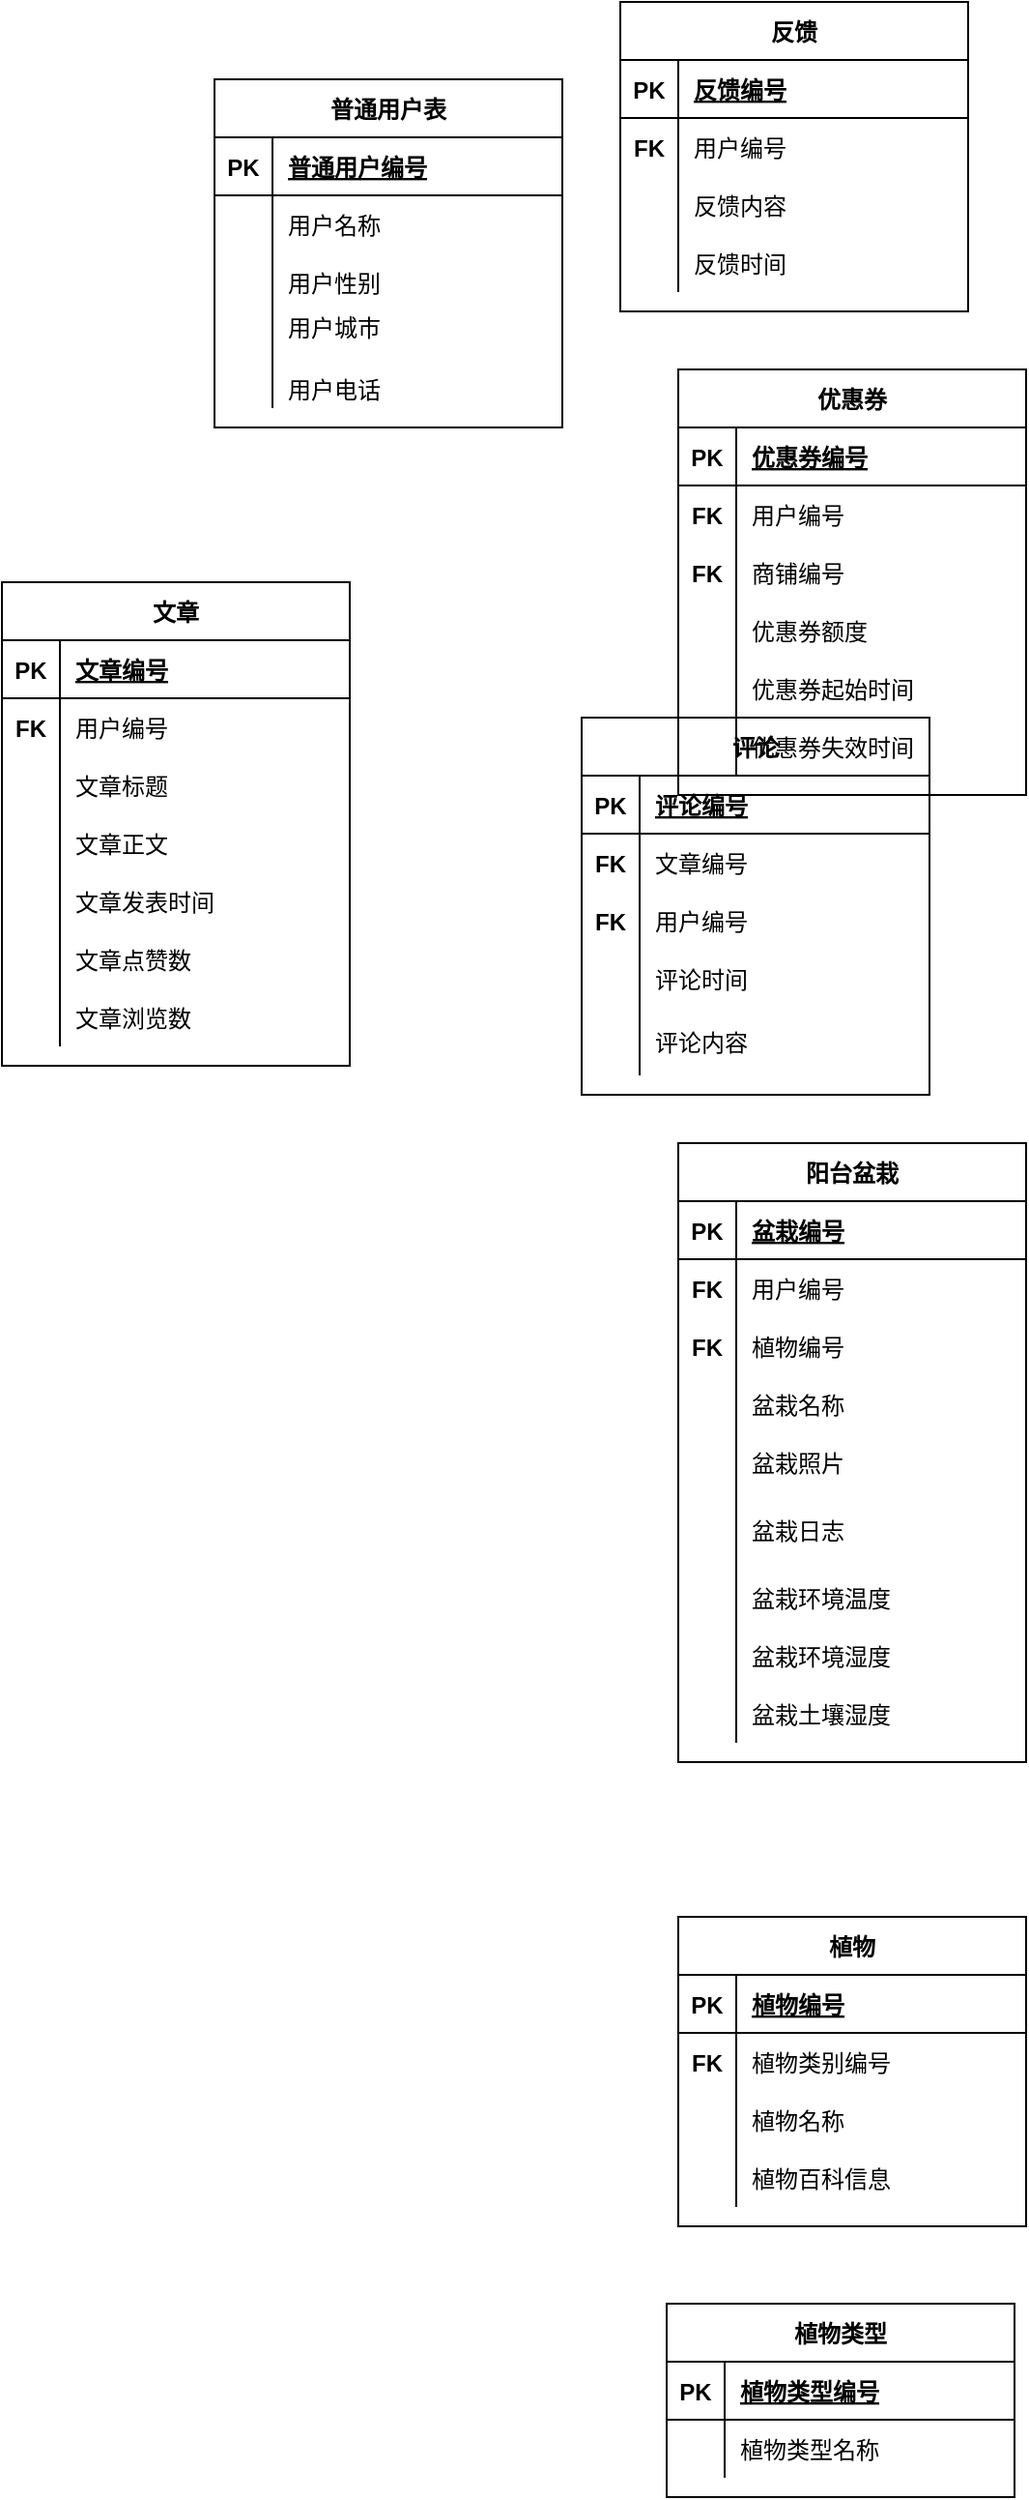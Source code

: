 <mxfile version="14.5.3" type="github">
  <diagram id="j6FW_rWJoH4U_WlSxfSj" name="Page-1">
    <mxGraphModel dx="1002" dy="682" grid="1" gridSize="10" guides="1" tooltips="1" connect="1" arrows="1" fold="1" page="1" pageScale="1" pageWidth="827" pageHeight="1169" math="0" shadow="0">
      <root>
        <mxCell id="0" />
        <mxCell id="1" parent="0" />
        <mxCell id="InZmQHqO-442DChh9m_N-3" value="普通用户表" style="shape=table;startSize=30;container=1;collapsible=1;childLayout=tableLayout;fixedRows=1;rowLines=0;fontStyle=1;align=center;resizeLast=1;" vertex="1" parent="1">
          <mxGeometry x="180" y="50" width="180" height="180" as="geometry" />
        </mxCell>
        <mxCell id="InZmQHqO-442DChh9m_N-4" value="" style="shape=partialRectangle;collapsible=0;dropTarget=0;pointerEvents=0;fillColor=none;top=0;left=0;bottom=1;right=0;points=[[0,0.5],[1,0.5]];portConstraint=eastwest;" vertex="1" parent="InZmQHqO-442DChh9m_N-3">
          <mxGeometry y="30" width="180" height="30" as="geometry" />
        </mxCell>
        <mxCell id="InZmQHqO-442DChh9m_N-5" value="PK" style="shape=partialRectangle;connectable=0;fillColor=none;top=0;left=0;bottom=0;right=0;fontStyle=1;overflow=hidden;" vertex="1" parent="InZmQHqO-442DChh9m_N-4">
          <mxGeometry width="30" height="30" as="geometry" />
        </mxCell>
        <mxCell id="InZmQHqO-442DChh9m_N-6" value="普通用户编号" style="shape=partialRectangle;connectable=0;fillColor=none;top=0;left=0;bottom=0;right=0;align=left;spacingLeft=6;fontStyle=5;overflow=hidden;" vertex="1" parent="InZmQHqO-442DChh9m_N-4">
          <mxGeometry x="30" width="150" height="30" as="geometry" />
        </mxCell>
        <mxCell id="InZmQHqO-442DChh9m_N-7" value="" style="shape=partialRectangle;collapsible=0;dropTarget=0;pointerEvents=0;fillColor=none;top=0;left=0;bottom=0;right=0;points=[[0,0.5],[1,0.5]];portConstraint=eastwest;" vertex="1" parent="InZmQHqO-442DChh9m_N-3">
          <mxGeometry y="60" width="180" height="30" as="geometry" />
        </mxCell>
        <mxCell id="InZmQHqO-442DChh9m_N-8" value="" style="shape=partialRectangle;connectable=0;fillColor=none;top=0;left=0;bottom=0;right=0;editable=1;overflow=hidden;" vertex="1" parent="InZmQHqO-442DChh9m_N-7">
          <mxGeometry width="30" height="30" as="geometry" />
        </mxCell>
        <mxCell id="InZmQHqO-442DChh9m_N-9" value="用户名称" style="shape=partialRectangle;connectable=0;fillColor=none;top=0;left=0;bottom=0;right=0;align=left;spacingLeft=6;overflow=hidden;" vertex="1" parent="InZmQHqO-442DChh9m_N-7">
          <mxGeometry x="30" width="150" height="30" as="geometry" />
        </mxCell>
        <mxCell id="InZmQHqO-442DChh9m_N-10" value="" style="shape=partialRectangle;collapsible=0;dropTarget=0;pointerEvents=0;fillColor=none;top=0;left=0;bottom=0;right=0;points=[[0,0.5],[1,0.5]];portConstraint=eastwest;" vertex="1" parent="InZmQHqO-442DChh9m_N-3">
          <mxGeometry y="90" width="180" height="30" as="geometry" />
        </mxCell>
        <mxCell id="InZmQHqO-442DChh9m_N-11" value="" style="shape=partialRectangle;connectable=0;fillColor=none;top=0;left=0;bottom=0;right=0;editable=1;overflow=hidden;" vertex="1" parent="InZmQHqO-442DChh9m_N-10">
          <mxGeometry width="30" height="30" as="geometry" />
        </mxCell>
        <mxCell id="InZmQHqO-442DChh9m_N-12" value="用户性别" style="shape=partialRectangle;connectable=0;fillColor=none;top=0;left=0;bottom=0;right=0;align=left;spacingLeft=6;overflow=hidden;" vertex="1" parent="InZmQHqO-442DChh9m_N-10">
          <mxGeometry x="30" width="150" height="30" as="geometry" />
        </mxCell>
        <mxCell id="InZmQHqO-442DChh9m_N-13" value="" style="shape=partialRectangle;collapsible=0;dropTarget=0;pointerEvents=0;fillColor=none;top=0;left=0;bottom=0;right=0;points=[[0,0.5],[1,0.5]];portConstraint=eastwest;" vertex="1" parent="InZmQHqO-442DChh9m_N-3">
          <mxGeometry y="120" width="180" height="30" as="geometry" />
        </mxCell>
        <mxCell id="InZmQHqO-442DChh9m_N-14" value="" style="shape=partialRectangle;connectable=0;fillColor=none;top=0;left=0;bottom=0;right=0;editable=1;overflow=hidden;" vertex="1" parent="InZmQHqO-442DChh9m_N-13">
          <mxGeometry width="30" height="30" as="geometry" />
        </mxCell>
        <mxCell id="InZmQHqO-442DChh9m_N-15" value="用户城市&#xa;" style="shape=partialRectangle;connectable=0;fillColor=none;top=0;left=0;bottom=0;right=0;align=left;spacingLeft=6;overflow=hidden;flipH=1;flipV=1;" vertex="1" parent="InZmQHqO-442DChh9m_N-13">
          <mxGeometry x="30" width="150" height="30" as="geometry" />
        </mxCell>
        <mxCell id="InZmQHqO-442DChh9m_N-35" style="shape=partialRectangle;collapsible=0;dropTarget=0;pointerEvents=0;fillColor=none;top=0;left=0;bottom=0;right=0;points=[[0,0.5],[1,0.5]];portConstraint=eastwest;" vertex="1" parent="InZmQHqO-442DChh9m_N-3">
          <mxGeometry y="150" width="180" height="20" as="geometry" />
        </mxCell>
        <mxCell id="InZmQHqO-442DChh9m_N-36" style="shape=partialRectangle;connectable=0;fillColor=none;top=0;left=0;bottom=0;right=0;editable=1;overflow=hidden;" vertex="1" parent="InZmQHqO-442DChh9m_N-35">
          <mxGeometry width="30" height="20" as="geometry" />
        </mxCell>
        <mxCell id="InZmQHqO-442DChh9m_N-37" value="用户电话" style="shape=partialRectangle;connectable=0;fillColor=none;top=0;left=0;bottom=0;right=0;align=left;spacingLeft=6;overflow=hidden;flipH=1;flipV=1;" vertex="1" parent="InZmQHqO-442DChh9m_N-35">
          <mxGeometry x="30" width="150" height="20" as="geometry" />
        </mxCell>
        <mxCell id="InZmQHqO-442DChh9m_N-38" value="文章" style="shape=table;startSize=30;container=1;collapsible=1;childLayout=tableLayout;fixedRows=1;rowLines=0;fontStyle=1;align=center;resizeLast=1;" vertex="1" parent="1">
          <mxGeometry x="70" y="310" width="180" height="250" as="geometry" />
        </mxCell>
        <mxCell id="InZmQHqO-442DChh9m_N-39" value="" style="shape=partialRectangle;collapsible=0;dropTarget=0;pointerEvents=0;fillColor=none;top=0;left=0;bottom=1;right=0;points=[[0,0.5],[1,0.5]];portConstraint=eastwest;" vertex="1" parent="InZmQHqO-442DChh9m_N-38">
          <mxGeometry y="30" width="180" height="30" as="geometry" />
        </mxCell>
        <mxCell id="InZmQHqO-442DChh9m_N-40" value="PK" style="shape=partialRectangle;connectable=0;fillColor=none;top=0;left=0;bottom=0;right=0;fontStyle=1;overflow=hidden;" vertex="1" parent="InZmQHqO-442DChh9m_N-39">
          <mxGeometry width="30" height="30" as="geometry" />
        </mxCell>
        <mxCell id="InZmQHqO-442DChh9m_N-41" value="文章编号" style="shape=partialRectangle;connectable=0;fillColor=none;top=0;left=0;bottom=0;right=0;align=left;spacingLeft=6;fontStyle=5;overflow=hidden;" vertex="1" parent="InZmQHqO-442DChh9m_N-39">
          <mxGeometry x="30" width="150" height="30" as="geometry" />
        </mxCell>
        <mxCell id="InZmQHqO-442DChh9m_N-42" value="" style="shape=partialRectangle;collapsible=0;dropTarget=0;pointerEvents=0;fillColor=none;top=0;left=0;bottom=0;right=0;points=[[0,0.5],[1,0.5]];portConstraint=eastwest;" vertex="1" parent="InZmQHqO-442DChh9m_N-38">
          <mxGeometry y="60" width="180" height="30" as="geometry" />
        </mxCell>
        <mxCell id="InZmQHqO-442DChh9m_N-43" value="FK" style="shape=partialRectangle;connectable=0;fillColor=none;top=0;left=0;bottom=0;right=0;editable=1;overflow=hidden;fontStyle=1" vertex="1" parent="InZmQHqO-442DChh9m_N-42">
          <mxGeometry width="30" height="30" as="geometry" />
        </mxCell>
        <mxCell id="InZmQHqO-442DChh9m_N-44" value="用户编号" style="shape=partialRectangle;connectable=0;fillColor=none;top=0;left=0;bottom=0;right=0;align=left;spacingLeft=6;overflow=hidden;" vertex="1" parent="InZmQHqO-442DChh9m_N-42">
          <mxGeometry x="30" width="150" height="30" as="geometry" />
        </mxCell>
        <mxCell id="InZmQHqO-442DChh9m_N-45" value="" style="shape=partialRectangle;collapsible=0;dropTarget=0;pointerEvents=0;fillColor=none;top=0;left=0;bottom=0;right=0;points=[[0,0.5],[1,0.5]];portConstraint=eastwest;" vertex="1" parent="InZmQHqO-442DChh9m_N-38">
          <mxGeometry y="90" width="180" height="30" as="geometry" />
        </mxCell>
        <mxCell id="InZmQHqO-442DChh9m_N-46" value="" style="shape=partialRectangle;connectable=0;fillColor=none;top=0;left=0;bottom=0;right=0;editable=1;overflow=hidden;" vertex="1" parent="InZmQHqO-442DChh9m_N-45">
          <mxGeometry width="30" height="30" as="geometry" />
        </mxCell>
        <mxCell id="InZmQHqO-442DChh9m_N-47" value="文章标题" style="shape=partialRectangle;connectable=0;fillColor=none;top=0;left=0;bottom=0;right=0;align=left;spacingLeft=6;overflow=hidden;" vertex="1" parent="InZmQHqO-442DChh9m_N-45">
          <mxGeometry x="30" width="150" height="30" as="geometry" />
        </mxCell>
        <mxCell id="InZmQHqO-442DChh9m_N-48" value="" style="shape=partialRectangle;collapsible=0;dropTarget=0;pointerEvents=0;fillColor=none;top=0;left=0;bottom=0;right=0;points=[[0,0.5],[1,0.5]];portConstraint=eastwest;" vertex="1" parent="InZmQHqO-442DChh9m_N-38">
          <mxGeometry y="120" width="180" height="30" as="geometry" />
        </mxCell>
        <mxCell id="InZmQHqO-442DChh9m_N-49" value="" style="shape=partialRectangle;connectable=0;fillColor=none;top=0;left=0;bottom=0;right=0;editable=1;overflow=hidden;" vertex="1" parent="InZmQHqO-442DChh9m_N-48">
          <mxGeometry width="30" height="30" as="geometry" />
        </mxCell>
        <mxCell id="InZmQHqO-442DChh9m_N-50" value="文章正文" style="shape=partialRectangle;connectable=0;fillColor=none;top=0;left=0;bottom=0;right=0;align=left;spacingLeft=6;overflow=hidden;" vertex="1" parent="InZmQHqO-442DChh9m_N-48">
          <mxGeometry x="30" width="150" height="30" as="geometry" />
        </mxCell>
        <mxCell id="InZmQHqO-442DChh9m_N-70" style="shape=partialRectangle;collapsible=0;dropTarget=0;pointerEvents=0;fillColor=none;top=0;left=0;bottom=0;right=0;points=[[0,0.5],[1,0.5]];portConstraint=eastwest;" vertex="1" parent="InZmQHqO-442DChh9m_N-38">
          <mxGeometry y="150" width="180" height="30" as="geometry" />
        </mxCell>
        <mxCell id="InZmQHqO-442DChh9m_N-71" style="shape=partialRectangle;connectable=0;fillColor=none;top=0;left=0;bottom=0;right=0;editable=1;overflow=hidden;" vertex="1" parent="InZmQHqO-442DChh9m_N-70">
          <mxGeometry width="30" height="30" as="geometry" />
        </mxCell>
        <mxCell id="InZmQHqO-442DChh9m_N-72" value="文章发表时间" style="shape=partialRectangle;connectable=0;fillColor=none;top=0;left=0;bottom=0;right=0;align=left;spacingLeft=6;overflow=hidden;" vertex="1" parent="InZmQHqO-442DChh9m_N-70">
          <mxGeometry x="30" width="150" height="30" as="geometry" />
        </mxCell>
        <mxCell id="InZmQHqO-442DChh9m_N-67" style="shape=partialRectangle;collapsible=0;dropTarget=0;pointerEvents=0;fillColor=none;top=0;left=0;bottom=0;right=0;points=[[0,0.5],[1,0.5]];portConstraint=eastwest;" vertex="1" parent="InZmQHqO-442DChh9m_N-38">
          <mxGeometry y="180" width="180" height="30" as="geometry" />
        </mxCell>
        <mxCell id="InZmQHqO-442DChh9m_N-68" style="shape=partialRectangle;connectable=0;fillColor=none;top=0;left=0;bottom=0;right=0;editable=1;overflow=hidden;" vertex="1" parent="InZmQHqO-442DChh9m_N-67">
          <mxGeometry width="30" height="30" as="geometry" />
        </mxCell>
        <mxCell id="InZmQHqO-442DChh9m_N-69" value="文章点赞数" style="shape=partialRectangle;connectable=0;fillColor=none;top=0;left=0;bottom=0;right=0;align=left;spacingLeft=6;overflow=hidden;" vertex="1" parent="InZmQHqO-442DChh9m_N-67">
          <mxGeometry x="30" width="150" height="30" as="geometry" />
        </mxCell>
        <mxCell id="InZmQHqO-442DChh9m_N-64" style="shape=partialRectangle;collapsible=0;dropTarget=0;pointerEvents=0;fillColor=none;top=0;left=0;bottom=0;right=0;points=[[0,0.5],[1,0.5]];portConstraint=eastwest;" vertex="1" parent="InZmQHqO-442DChh9m_N-38">
          <mxGeometry y="210" width="180" height="30" as="geometry" />
        </mxCell>
        <mxCell id="InZmQHqO-442DChh9m_N-65" style="shape=partialRectangle;connectable=0;fillColor=none;top=0;left=0;bottom=0;right=0;editable=1;overflow=hidden;" vertex="1" parent="InZmQHqO-442DChh9m_N-64">
          <mxGeometry width="30" height="30" as="geometry" />
        </mxCell>
        <mxCell id="InZmQHqO-442DChh9m_N-66" value="文章浏览数" style="shape=partialRectangle;connectable=0;fillColor=none;top=0;left=0;bottom=0;right=0;align=left;spacingLeft=6;overflow=hidden;" vertex="1" parent="InZmQHqO-442DChh9m_N-64">
          <mxGeometry x="30" width="150" height="30" as="geometry" />
        </mxCell>
        <mxCell id="InZmQHqO-442DChh9m_N-73" value="评论" style="shape=table;startSize=30;container=1;collapsible=1;childLayout=tableLayout;fixedRows=1;rowLines=0;fontStyle=1;align=center;resizeLast=1;" vertex="1" parent="1">
          <mxGeometry x="370" y="380" width="180" height="195" as="geometry" />
        </mxCell>
        <mxCell id="InZmQHqO-442DChh9m_N-74" value="" style="shape=partialRectangle;collapsible=0;dropTarget=0;pointerEvents=0;fillColor=none;top=0;left=0;bottom=1;right=0;points=[[0,0.5],[1,0.5]];portConstraint=eastwest;" vertex="1" parent="InZmQHqO-442DChh9m_N-73">
          <mxGeometry y="30" width="180" height="30" as="geometry" />
        </mxCell>
        <mxCell id="InZmQHqO-442DChh9m_N-75" value="PK" style="shape=partialRectangle;connectable=0;fillColor=none;top=0;left=0;bottom=0;right=0;fontStyle=1;overflow=hidden;" vertex="1" parent="InZmQHqO-442DChh9m_N-74">
          <mxGeometry width="30" height="30" as="geometry" />
        </mxCell>
        <mxCell id="InZmQHqO-442DChh9m_N-76" value="评论编号" style="shape=partialRectangle;connectable=0;fillColor=none;top=0;left=0;bottom=0;right=0;align=left;spacingLeft=6;fontStyle=5;overflow=hidden;" vertex="1" parent="InZmQHqO-442DChh9m_N-74">
          <mxGeometry x="30" width="150" height="30" as="geometry" />
        </mxCell>
        <mxCell id="InZmQHqO-442DChh9m_N-77" value="" style="shape=partialRectangle;collapsible=0;dropTarget=0;pointerEvents=0;fillColor=none;top=0;left=0;bottom=0;right=0;points=[[0,0.5],[1,0.5]];portConstraint=eastwest;" vertex="1" parent="InZmQHqO-442DChh9m_N-73">
          <mxGeometry y="60" width="180" height="30" as="geometry" />
        </mxCell>
        <mxCell id="InZmQHqO-442DChh9m_N-78" value="FK" style="shape=partialRectangle;connectable=0;fillColor=none;top=0;left=0;bottom=0;right=0;editable=1;overflow=hidden;fontStyle=1" vertex="1" parent="InZmQHqO-442DChh9m_N-77">
          <mxGeometry width="30" height="30" as="geometry" />
        </mxCell>
        <mxCell id="InZmQHqO-442DChh9m_N-79" value="文章编号" style="shape=partialRectangle;connectable=0;fillColor=none;top=0;left=0;bottom=0;right=0;align=left;spacingLeft=6;overflow=hidden;" vertex="1" parent="InZmQHqO-442DChh9m_N-77">
          <mxGeometry x="30" width="150" height="30" as="geometry" />
        </mxCell>
        <mxCell id="InZmQHqO-442DChh9m_N-80" value="" style="shape=partialRectangle;collapsible=0;dropTarget=0;pointerEvents=0;fillColor=none;top=0;left=0;bottom=0;right=0;points=[[0,0.5],[1,0.5]];portConstraint=eastwest;" vertex="1" parent="InZmQHqO-442DChh9m_N-73">
          <mxGeometry y="90" width="180" height="30" as="geometry" />
        </mxCell>
        <mxCell id="InZmQHqO-442DChh9m_N-81" value="FK" style="shape=partialRectangle;connectable=0;fillColor=none;top=0;left=0;bottom=0;right=0;editable=1;overflow=hidden;fontStyle=1" vertex="1" parent="InZmQHqO-442DChh9m_N-80">
          <mxGeometry width="30" height="30" as="geometry" />
        </mxCell>
        <mxCell id="InZmQHqO-442DChh9m_N-82" value="用户编号" style="shape=partialRectangle;connectable=0;fillColor=none;top=0;left=0;bottom=0;right=0;align=left;spacingLeft=6;overflow=hidden;" vertex="1" parent="InZmQHqO-442DChh9m_N-80">
          <mxGeometry x="30" width="150" height="30" as="geometry" />
        </mxCell>
        <mxCell id="InZmQHqO-442DChh9m_N-83" value="" style="shape=partialRectangle;collapsible=0;dropTarget=0;pointerEvents=0;fillColor=none;top=0;left=0;bottom=0;right=0;points=[[0,0.5],[1,0.5]];portConstraint=eastwest;" vertex="1" parent="InZmQHqO-442DChh9m_N-73">
          <mxGeometry y="120" width="180" height="30" as="geometry" />
        </mxCell>
        <mxCell id="InZmQHqO-442DChh9m_N-84" value="" style="shape=partialRectangle;connectable=0;fillColor=none;top=0;left=0;bottom=0;right=0;editable=1;overflow=hidden;" vertex="1" parent="InZmQHqO-442DChh9m_N-83">
          <mxGeometry width="30" height="30" as="geometry" />
        </mxCell>
        <mxCell id="InZmQHqO-442DChh9m_N-85" value="评论时间" style="shape=partialRectangle;connectable=0;fillColor=none;top=0;left=0;bottom=0;right=0;align=left;spacingLeft=6;overflow=hidden;" vertex="1" parent="InZmQHqO-442DChh9m_N-83">
          <mxGeometry x="30" width="150" height="30" as="geometry" />
        </mxCell>
        <mxCell id="InZmQHqO-442DChh9m_N-86" style="shape=partialRectangle;collapsible=0;dropTarget=0;pointerEvents=0;fillColor=none;top=0;left=0;bottom=0;right=0;points=[[0,0.5],[1,0.5]];portConstraint=eastwest;" vertex="1" parent="InZmQHqO-442DChh9m_N-73">
          <mxGeometry y="150" width="180" height="35" as="geometry" />
        </mxCell>
        <mxCell id="InZmQHqO-442DChh9m_N-87" style="shape=partialRectangle;connectable=0;fillColor=none;top=0;left=0;bottom=0;right=0;editable=1;overflow=hidden;" vertex="1" parent="InZmQHqO-442DChh9m_N-86">
          <mxGeometry width="30" height="35" as="geometry" />
        </mxCell>
        <mxCell id="InZmQHqO-442DChh9m_N-88" value="评论内容" style="shape=partialRectangle;connectable=0;fillColor=none;top=0;left=0;bottom=0;right=0;align=left;spacingLeft=6;overflow=hidden;" vertex="1" parent="InZmQHqO-442DChh9m_N-86">
          <mxGeometry x="30" width="150" height="35" as="geometry" />
        </mxCell>
        <mxCell id="InZmQHqO-442DChh9m_N-92" value="反馈" style="shape=table;startSize=30;container=1;collapsible=1;childLayout=tableLayout;fixedRows=1;rowLines=0;fontStyle=1;align=center;resizeLast=1;" vertex="1" parent="1">
          <mxGeometry x="390" y="10" width="180" height="160" as="geometry" />
        </mxCell>
        <mxCell id="InZmQHqO-442DChh9m_N-93" value="" style="shape=partialRectangle;collapsible=0;dropTarget=0;pointerEvents=0;fillColor=none;top=0;left=0;bottom=1;right=0;points=[[0,0.5],[1,0.5]];portConstraint=eastwest;" vertex="1" parent="InZmQHqO-442DChh9m_N-92">
          <mxGeometry y="30" width="180" height="30" as="geometry" />
        </mxCell>
        <mxCell id="InZmQHqO-442DChh9m_N-94" value="PK" style="shape=partialRectangle;connectable=0;fillColor=none;top=0;left=0;bottom=0;right=0;fontStyle=1;overflow=hidden;" vertex="1" parent="InZmQHqO-442DChh9m_N-93">
          <mxGeometry width="30" height="30" as="geometry" />
        </mxCell>
        <mxCell id="InZmQHqO-442DChh9m_N-95" value="反馈编号" style="shape=partialRectangle;connectable=0;fillColor=none;top=0;left=0;bottom=0;right=0;align=left;spacingLeft=6;fontStyle=5;overflow=hidden;" vertex="1" parent="InZmQHqO-442DChh9m_N-93">
          <mxGeometry x="30" width="150" height="30" as="geometry" />
        </mxCell>
        <mxCell id="InZmQHqO-442DChh9m_N-96" value="" style="shape=partialRectangle;collapsible=0;dropTarget=0;pointerEvents=0;fillColor=none;top=0;left=0;bottom=0;right=0;points=[[0,0.5],[1,0.5]];portConstraint=eastwest;" vertex="1" parent="InZmQHqO-442DChh9m_N-92">
          <mxGeometry y="60" width="180" height="30" as="geometry" />
        </mxCell>
        <mxCell id="InZmQHqO-442DChh9m_N-97" value="FK" style="shape=partialRectangle;connectable=0;fillColor=none;top=0;left=0;bottom=0;right=0;editable=1;overflow=hidden;fontStyle=1" vertex="1" parent="InZmQHqO-442DChh9m_N-96">
          <mxGeometry width="30" height="30" as="geometry" />
        </mxCell>
        <mxCell id="InZmQHqO-442DChh9m_N-98" value="用户编号" style="shape=partialRectangle;connectable=0;fillColor=none;top=0;left=0;bottom=0;right=0;align=left;spacingLeft=6;overflow=hidden;" vertex="1" parent="InZmQHqO-442DChh9m_N-96">
          <mxGeometry x="30" width="150" height="30" as="geometry" />
        </mxCell>
        <mxCell id="InZmQHqO-442DChh9m_N-99" value="" style="shape=partialRectangle;collapsible=0;dropTarget=0;pointerEvents=0;fillColor=none;top=0;left=0;bottom=0;right=0;points=[[0,0.5],[1,0.5]];portConstraint=eastwest;" vertex="1" parent="InZmQHqO-442DChh9m_N-92">
          <mxGeometry y="90" width="180" height="30" as="geometry" />
        </mxCell>
        <mxCell id="InZmQHqO-442DChh9m_N-100" value="" style="shape=partialRectangle;connectable=0;fillColor=none;top=0;left=0;bottom=0;right=0;editable=1;overflow=hidden;" vertex="1" parent="InZmQHqO-442DChh9m_N-99">
          <mxGeometry width="30" height="30" as="geometry" />
        </mxCell>
        <mxCell id="InZmQHqO-442DChh9m_N-101" value="反馈内容" style="shape=partialRectangle;connectable=0;fillColor=none;top=0;left=0;bottom=0;right=0;align=left;spacingLeft=6;overflow=hidden;" vertex="1" parent="InZmQHqO-442DChh9m_N-99">
          <mxGeometry x="30" width="150" height="30" as="geometry" />
        </mxCell>
        <mxCell id="InZmQHqO-442DChh9m_N-102" value="" style="shape=partialRectangle;collapsible=0;dropTarget=0;pointerEvents=0;fillColor=none;top=0;left=0;bottom=0;right=0;points=[[0,0.5],[1,0.5]];portConstraint=eastwest;" vertex="1" parent="InZmQHqO-442DChh9m_N-92">
          <mxGeometry y="120" width="180" height="30" as="geometry" />
        </mxCell>
        <mxCell id="InZmQHqO-442DChh9m_N-103" value="" style="shape=partialRectangle;connectable=0;fillColor=none;top=0;left=0;bottom=0;right=0;editable=1;overflow=hidden;" vertex="1" parent="InZmQHqO-442DChh9m_N-102">
          <mxGeometry width="30" height="30" as="geometry" />
        </mxCell>
        <mxCell id="InZmQHqO-442DChh9m_N-104" value="反馈时间" style="shape=partialRectangle;connectable=0;fillColor=none;top=0;left=0;bottom=0;right=0;align=left;spacingLeft=6;overflow=hidden;" vertex="1" parent="InZmQHqO-442DChh9m_N-102">
          <mxGeometry x="30" width="150" height="30" as="geometry" />
        </mxCell>
        <mxCell id="InZmQHqO-442DChh9m_N-105" value="优惠券" style="shape=table;startSize=30;container=1;collapsible=1;childLayout=tableLayout;fixedRows=1;rowLines=0;fontStyle=1;align=center;resizeLast=1;" vertex="1" parent="1">
          <mxGeometry x="420" y="200" width="180" height="220" as="geometry" />
        </mxCell>
        <mxCell id="InZmQHqO-442DChh9m_N-106" value="" style="shape=partialRectangle;collapsible=0;dropTarget=0;pointerEvents=0;fillColor=none;top=0;left=0;bottom=1;right=0;points=[[0,0.5],[1,0.5]];portConstraint=eastwest;" vertex="1" parent="InZmQHqO-442DChh9m_N-105">
          <mxGeometry y="30" width="180" height="30" as="geometry" />
        </mxCell>
        <mxCell id="InZmQHqO-442DChh9m_N-107" value="PK" style="shape=partialRectangle;connectable=0;fillColor=none;top=0;left=0;bottom=0;right=0;fontStyle=1;overflow=hidden;" vertex="1" parent="InZmQHqO-442DChh9m_N-106">
          <mxGeometry width="30" height="30" as="geometry" />
        </mxCell>
        <mxCell id="InZmQHqO-442DChh9m_N-108" value="优惠券编号" style="shape=partialRectangle;connectable=0;fillColor=none;top=0;left=0;bottom=0;right=0;align=left;spacingLeft=6;fontStyle=5;overflow=hidden;" vertex="1" parent="InZmQHqO-442DChh9m_N-106">
          <mxGeometry x="30" width="150" height="30" as="geometry" />
        </mxCell>
        <mxCell id="InZmQHqO-442DChh9m_N-109" value="" style="shape=partialRectangle;collapsible=0;dropTarget=0;pointerEvents=0;fillColor=none;top=0;left=0;bottom=0;right=0;points=[[0,0.5],[1,0.5]];portConstraint=eastwest;" vertex="1" parent="InZmQHqO-442DChh9m_N-105">
          <mxGeometry y="60" width="180" height="30" as="geometry" />
        </mxCell>
        <mxCell id="InZmQHqO-442DChh9m_N-110" value="FK" style="shape=partialRectangle;connectable=0;fillColor=none;top=0;left=0;bottom=0;right=0;editable=1;overflow=hidden;fontStyle=1" vertex="1" parent="InZmQHqO-442DChh9m_N-109">
          <mxGeometry width="30" height="30" as="geometry" />
        </mxCell>
        <mxCell id="InZmQHqO-442DChh9m_N-111" value="用户编号" style="shape=partialRectangle;connectable=0;fillColor=none;top=0;left=0;bottom=0;right=0;align=left;spacingLeft=6;overflow=hidden;" vertex="1" parent="InZmQHqO-442DChh9m_N-109">
          <mxGeometry x="30" width="150" height="30" as="geometry" />
        </mxCell>
        <mxCell id="InZmQHqO-442DChh9m_N-112" value="" style="shape=partialRectangle;collapsible=0;dropTarget=0;pointerEvents=0;fillColor=none;top=0;left=0;bottom=0;right=0;points=[[0,0.5],[1,0.5]];portConstraint=eastwest;" vertex="1" parent="InZmQHqO-442DChh9m_N-105">
          <mxGeometry y="90" width="180" height="30" as="geometry" />
        </mxCell>
        <mxCell id="InZmQHqO-442DChh9m_N-113" value="FK" style="shape=partialRectangle;connectable=0;fillColor=none;top=0;left=0;bottom=0;right=0;editable=1;overflow=hidden;fontStyle=1" vertex="1" parent="InZmQHqO-442DChh9m_N-112">
          <mxGeometry width="30" height="30" as="geometry" />
        </mxCell>
        <mxCell id="InZmQHqO-442DChh9m_N-114" value="商铺编号" style="shape=partialRectangle;connectable=0;fillColor=none;top=0;left=0;bottom=0;right=0;align=left;spacingLeft=6;overflow=hidden;" vertex="1" parent="InZmQHqO-442DChh9m_N-112">
          <mxGeometry x="30" width="150" height="30" as="geometry" />
        </mxCell>
        <mxCell id="InZmQHqO-442DChh9m_N-115" value="" style="shape=partialRectangle;collapsible=0;dropTarget=0;pointerEvents=0;fillColor=none;top=0;left=0;bottom=0;right=0;points=[[0,0.5],[1,0.5]];portConstraint=eastwest;" vertex="1" parent="InZmQHqO-442DChh9m_N-105">
          <mxGeometry y="120" width="180" height="30" as="geometry" />
        </mxCell>
        <mxCell id="InZmQHqO-442DChh9m_N-116" value="" style="shape=partialRectangle;connectable=0;fillColor=none;top=0;left=0;bottom=0;right=0;editable=1;overflow=hidden;" vertex="1" parent="InZmQHqO-442DChh9m_N-115">
          <mxGeometry width="30" height="30" as="geometry" />
        </mxCell>
        <mxCell id="InZmQHqO-442DChh9m_N-117" value="优惠券额度" style="shape=partialRectangle;connectable=0;fillColor=none;top=0;left=0;bottom=0;right=0;align=left;spacingLeft=6;overflow=hidden;" vertex="1" parent="InZmQHqO-442DChh9m_N-115">
          <mxGeometry x="30" width="150" height="30" as="geometry" />
        </mxCell>
        <mxCell id="InZmQHqO-442DChh9m_N-121" style="shape=partialRectangle;collapsible=0;dropTarget=0;pointerEvents=0;fillColor=none;top=0;left=0;bottom=0;right=0;points=[[0,0.5],[1,0.5]];portConstraint=eastwest;" vertex="1" parent="InZmQHqO-442DChh9m_N-105">
          <mxGeometry y="150" width="180" height="30" as="geometry" />
        </mxCell>
        <mxCell id="InZmQHqO-442DChh9m_N-122" style="shape=partialRectangle;connectable=0;fillColor=none;top=0;left=0;bottom=0;right=0;editable=1;overflow=hidden;" vertex="1" parent="InZmQHqO-442DChh9m_N-121">
          <mxGeometry width="30" height="30" as="geometry" />
        </mxCell>
        <mxCell id="InZmQHqO-442DChh9m_N-123" value="优惠券起始时间" style="shape=partialRectangle;connectable=0;fillColor=none;top=0;left=0;bottom=0;right=0;align=left;spacingLeft=6;overflow=hidden;" vertex="1" parent="InZmQHqO-442DChh9m_N-121">
          <mxGeometry x="30" width="150" height="30" as="geometry" />
        </mxCell>
        <mxCell id="InZmQHqO-442DChh9m_N-118" style="shape=partialRectangle;collapsible=0;dropTarget=0;pointerEvents=0;fillColor=none;top=0;left=0;bottom=0;right=0;points=[[0,0.5],[1,0.5]];portConstraint=eastwest;" vertex="1" parent="InZmQHqO-442DChh9m_N-105">
          <mxGeometry y="180" width="180" height="30" as="geometry" />
        </mxCell>
        <mxCell id="InZmQHqO-442DChh9m_N-119" style="shape=partialRectangle;connectable=0;fillColor=none;top=0;left=0;bottom=0;right=0;editable=1;overflow=hidden;" vertex="1" parent="InZmQHqO-442DChh9m_N-118">
          <mxGeometry width="30" height="30" as="geometry" />
        </mxCell>
        <mxCell id="InZmQHqO-442DChh9m_N-120" value="优惠券失效时间" style="shape=partialRectangle;connectable=0;fillColor=none;top=0;left=0;bottom=0;right=0;align=left;spacingLeft=6;overflow=hidden;" vertex="1" parent="InZmQHqO-442DChh9m_N-118">
          <mxGeometry x="30" width="150" height="30" as="geometry" />
        </mxCell>
        <mxCell id="InZmQHqO-442DChh9m_N-124" value="阳台盆栽" style="shape=table;startSize=30;container=1;collapsible=1;childLayout=tableLayout;fixedRows=1;rowLines=0;fontStyle=1;align=center;resizeLast=1;" vertex="1" parent="1">
          <mxGeometry x="420" y="600" width="180" height="320" as="geometry" />
        </mxCell>
        <mxCell id="InZmQHqO-442DChh9m_N-125" value="" style="shape=partialRectangle;collapsible=0;dropTarget=0;pointerEvents=0;fillColor=none;top=0;left=0;bottom=1;right=0;points=[[0,0.5],[1,0.5]];portConstraint=eastwest;" vertex="1" parent="InZmQHqO-442DChh9m_N-124">
          <mxGeometry y="30" width="180" height="30" as="geometry" />
        </mxCell>
        <mxCell id="InZmQHqO-442DChh9m_N-126" value="PK" style="shape=partialRectangle;connectable=0;fillColor=none;top=0;left=0;bottom=0;right=0;fontStyle=1;overflow=hidden;" vertex="1" parent="InZmQHqO-442DChh9m_N-125">
          <mxGeometry width="30" height="30" as="geometry" />
        </mxCell>
        <mxCell id="InZmQHqO-442DChh9m_N-127" value="盆栽编号" style="shape=partialRectangle;connectable=0;fillColor=none;top=0;left=0;bottom=0;right=0;align=left;spacingLeft=6;fontStyle=5;overflow=hidden;" vertex="1" parent="InZmQHqO-442DChh9m_N-125">
          <mxGeometry x="30" width="150" height="30" as="geometry" />
        </mxCell>
        <mxCell id="InZmQHqO-442DChh9m_N-128" value="" style="shape=partialRectangle;collapsible=0;dropTarget=0;pointerEvents=0;fillColor=none;top=0;left=0;bottom=0;right=0;points=[[0,0.5],[1,0.5]];portConstraint=eastwest;" vertex="1" parent="InZmQHqO-442DChh9m_N-124">
          <mxGeometry y="60" width="180" height="30" as="geometry" />
        </mxCell>
        <mxCell id="InZmQHqO-442DChh9m_N-129" value="FK" style="shape=partialRectangle;connectable=0;fillColor=none;top=0;left=0;bottom=0;right=0;editable=1;overflow=hidden;fontStyle=1" vertex="1" parent="InZmQHqO-442DChh9m_N-128">
          <mxGeometry width="30" height="30" as="geometry" />
        </mxCell>
        <mxCell id="InZmQHqO-442DChh9m_N-130" value="用户编号" style="shape=partialRectangle;connectable=0;fillColor=none;top=0;left=0;bottom=0;right=0;align=left;spacingLeft=6;overflow=hidden;" vertex="1" parent="InZmQHqO-442DChh9m_N-128">
          <mxGeometry x="30" width="150" height="30" as="geometry" />
        </mxCell>
        <mxCell id="InZmQHqO-442DChh9m_N-131" value="" style="shape=partialRectangle;collapsible=0;dropTarget=0;pointerEvents=0;fillColor=none;top=0;left=0;bottom=0;right=0;points=[[0,0.5],[1,0.5]];portConstraint=eastwest;" vertex="1" parent="InZmQHqO-442DChh9m_N-124">
          <mxGeometry y="90" width="180" height="30" as="geometry" />
        </mxCell>
        <mxCell id="InZmQHqO-442DChh9m_N-132" value="FK" style="shape=partialRectangle;connectable=0;fillColor=none;top=0;left=0;bottom=0;right=0;editable=1;overflow=hidden;fontStyle=1" vertex="1" parent="InZmQHqO-442DChh9m_N-131">
          <mxGeometry width="30" height="30" as="geometry" />
        </mxCell>
        <mxCell id="InZmQHqO-442DChh9m_N-133" value="植物编号" style="shape=partialRectangle;connectable=0;fillColor=none;top=0;left=0;bottom=0;right=0;align=left;spacingLeft=6;overflow=hidden;" vertex="1" parent="InZmQHqO-442DChh9m_N-131">
          <mxGeometry x="30" width="150" height="30" as="geometry" />
        </mxCell>
        <mxCell id="InZmQHqO-442DChh9m_N-134" value="" style="shape=partialRectangle;collapsible=0;dropTarget=0;pointerEvents=0;fillColor=none;top=0;left=0;bottom=0;right=0;points=[[0,0.5],[1,0.5]];portConstraint=eastwest;" vertex="1" parent="InZmQHqO-442DChh9m_N-124">
          <mxGeometry y="120" width="180" height="30" as="geometry" />
        </mxCell>
        <mxCell id="InZmQHqO-442DChh9m_N-135" value="" style="shape=partialRectangle;connectable=0;fillColor=none;top=0;left=0;bottom=0;right=0;editable=1;overflow=hidden;" vertex="1" parent="InZmQHqO-442DChh9m_N-134">
          <mxGeometry width="30" height="30" as="geometry" />
        </mxCell>
        <mxCell id="InZmQHqO-442DChh9m_N-136" value="盆栽名称" style="shape=partialRectangle;connectable=0;fillColor=none;top=0;left=0;bottom=0;right=0;align=left;spacingLeft=6;overflow=hidden;" vertex="1" parent="InZmQHqO-442DChh9m_N-134">
          <mxGeometry x="30" width="150" height="30" as="geometry" />
        </mxCell>
        <mxCell id="InZmQHqO-442DChh9m_N-146" style="shape=partialRectangle;collapsible=0;dropTarget=0;pointerEvents=0;fillColor=none;top=0;left=0;bottom=0;right=0;points=[[0,0.5],[1,0.5]];portConstraint=eastwest;" vertex="1" parent="InZmQHqO-442DChh9m_N-124">
          <mxGeometry y="150" width="180" height="30" as="geometry" />
        </mxCell>
        <mxCell id="InZmQHqO-442DChh9m_N-147" style="shape=partialRectangle;connectable=0;fillColor=none;top=0;left=0;bottom=0;right=0;editable=1;overflow=hidden;" vertex="1" parent="InZmQHqO-442DChh9m_N-146">
          <mxGeometry width="30" height="30" as="geometry" />
        </mxCell>
        <mxCell id="InZmQHqO-442DChh9m_N-148" value="盆栽照片" style="shape=partialRectangle;connectable=0;fillColor=none;top=0;left=0;bottom=0;right=0;align=left;spacingLeft=6;overflow=hidden;" vertex="1" parent="InZmQHqO-442DChh9m_N-146">
          <mxGeometry x="30" width="150" height="30" as="geometry" />
        </mxCell>
        <mxCell id="InZmQHqO-442DChh9m_N-143" style="shape=partialRectangle;collapsible=0;dropTarget=0;pointerEvents=0;fillColor=none;top=0;left=0;bottom=0;right=0;points=[[0,0.5],[1,0.5]];portConstraint=eastwest;" vertex="1" parent="InZmQHqO-442DChh9m_N-124">
          <mxGeometry y="180" width="180" height="40" as="geometry" />
        </mxCell>
        <mxCell id="InZmQHqO-442DChh9m_N-144" style="shape=partialRectangle;connectable=0;fillColor=none;top=0;left=0;bottom=0;right=0;editable=1;overflow=hidden;" vertex="1" parent="InZmQHqO-442DChh9m_N-143">
          <mxGeometry width="30" height="40" as="geometry" />
        </mxCell>
        <mxCell id="InZmQHqO-442DChh9m_N-145" value="盆栽日志" style="shape=partialRectangle;connectable=0;fillColor=none;top=0;left=0;bottom=0;right=0;align=left;spacingLeft=6;overflow=hidden;" vertex="1" parent="InZmQHqO-442DChh9m_N-143">
          <mxGeometry x="30" width="150" height="40" as="geometry" />
        </mxCell>
        <mxCell id="InZmQHqO-442DChh9m_N-140" style="shape=partialRectangle;collapsible=0;dropTarget=0;pointerEvents=0;fillColor=none;top=0;left=0;bottom=0;right=0;points=[[0,0.5],[1,0.5]];portConstraint=eastwest;" vertex="1" parent="InZmQHqO-442DChh9m_N-124">
          <mxGeometry y="220" width="180" height="30" as="geometry" />
        </mxCell>
        <mxCell id="InZmQHqO-442DChh9m_N-141" style="shape=partialRectangle;connectable=0;fillColor=none;top=0;left=0;bottom=0;right=0;editable=1;overflow=hidden;" vertex="1" parent="InZmQHqO-442DChh9m_N-140">
          <mxGeometry width="30" height="30" as="geometry" />
        </mxCell>
        <mxCell id="InZmQHqO-442DChh9m_N-142" value="盆栽环境温度" style="shape=partialRectangle;connectable=0;fillColor=none;top=0;left=0;bottom=0;right=0;align=left;spacingLeft=6;overflow=hidden;" vertex="1" parent="InZmQHqO-442DChh9m_N-140">
          <mxGeometry x="30" width="150" height="30" as="geometry" />
        </mxCell>
        <mxCell id="InZmQHqO-442DChh9m_N-137" style="shape=partialRectangle;collapsible=0;dropTarget=0;pointerEvents=0;fillColor=none;top=0;left=0;bottom=0;right=0;points=[[0,0.5],[1,0.5]];portConstraint=eastwest;" vertex="1" parent="InZmQHqO-442DChh9m_N-124">
          <mxGeometry y="250" width="180" height="30" as="geometry" />
        </mxCell>
        <mxCell id="InZmQHqO-442DChh9m_N-138" style="shape=partialRectangle;connectable=0;fillColor=none;top=0;left=0;bottom=0;right=0;editable=1;overflow=hidden;" vertex="1" parent="InZmQHqO-442DChh9m_N-137">
          <mxGeometry width="30" height="30" as="geometry" />
        </mxCell>
        <mxCell id="InZmQHqO-442DChh9m_N-139" value="盆栽环境湿度" style="shape=partialRectangle;connectable=0;fillColor=none;top=0;left=0;bottom=0;right=0;align=left;spacingLeft=6;overflow=hidden;" vertex="1" parent="InZmQHqO-442DChh9m_N-137">
          <mxGeometry x="30" width="150" height="30" as="geometry" />
        </mxCell>
        <mxCell id="InZmQHqO-442DChh9m_N-149" style="shape=partialRectangle;collapsible=0;dropTarget=0;pointerEvents=0;fillColor=none;top=0;left=0;bottom=0;right=0;points=[[0,0.5],[1,0.5]];portConstraint=eastwest;" vertex="1" parent="InZmQHqO-442DChh9m_N-124">
          <mxGeometry y="280" width="180" height="30" as="geometry" />
        </mxCell>
        <mxCell id="InZmQHqO-442DChh9m_N-150" style="shape=partialRectangle;connectable=0;fillColor=none;top=0;left=0;bottom=0;right=0;editable=1;overflow=hidden;" vertex="1" parent="InZmQHqO-442DChh9m_N-149">
          <mxGeometry width="30" height="30" as="geometry" />
        </mxCell>
        <mxCell id="InZmQHqO-442DChh9m_N-151" value="盆栽土壤湿度" style="shape=partialRectangle;connectable=0;fillColor=none;top=0;left=0;bottom=0;right=0;align=left;spacingLeft=6;overflow=hidden;" vertex="1" parent="InZmQHqO-442DChh9m_N-149">
          <mxGeometry x="30" width="150" height="30" as="geometry" />
        </mxCell>
        <mxCell id="InZmQHqO-442DChh9m_N-152" value="植物" style="shape=table;startSize=30;container=1;collapsible=1;childLayout=tableLayout;fixedRows=1;rowLines=0;fontStyle=1;align=center;resizeLast=1;" vertex="1" parent="1">
          <mxGeometry x="420" y="1000" width="180" height="160" as="geometry" />
        </mxCell>
        <mxCell id="InZmQHqO-442DChh9m_N-153" value="" style="shape=partialRectangle;collapsible=0;dropTarget=0;pointerEvents=0;fillColor=none;top=0;left=0;bottom=1;right=0;points=[[0,0.5],[1,0.5]];portConstraint=eastwest;" vertex="1" parent="InZmQHqO-442DChh9m_N-152">
          <mxGeometry y="30" width="180" height="30" as="geometry" />
        </mxCell>
        <mxCell id="InZmQHqO-442DChh9m_N-154" value="PK" style="shape=partialRectangle;connectable=0;fillColor=none;top=0;left=0;bottom=0;right=0;fontStyle=1;overflow=hidden;" vertex="1" parent="InZmQHqO-442DChh9m_N-153">
          <mxGeometry width="30" height="30" as="geometry" />
        </mxCell>
        <mxCell id="InZmQHqO-442DChh9m_N-155" value="植物编号" style="shape=partialRectangle;connectable=0;fillColor=none;top=0;left=0;bottom=0;right=0;align=left;spacingLeft=6;fontStyle=5;overflow=hidden;" vertex="1" parent="InZmQHqO-442DChh9m_N-153">
          <mxGeometry x="30" width="150" height="30" as="geometry" />
        </mxCell>
        <mxCell id="InZmQHqO-442DChh9m_N-156" value="" style="shape=partialRectangle;collapsible=0;dropTarget=0;pointerEvents=0;fillColor=none;top=0;left=0;bottom=0;right=0;points=[[0,0.5],[1,0.5]];portConstraint=eastwest;" vertex="1" parent="InZmQHqO-442DChh9m_N-152">
          <mxGeometry y="60" width="180" height="30" as="geometry" />
        </mxCell>
        <mxCell id="InZmQHqO-442DChh9m_N-157" value="FK" style="shape=partialRectangle;connectable=0;fillColor=none;top=0;left=0;bottom=0;right=0;editable=1;overflow=hidden;fontStyle=1" vertex="1" parent="InZmQHqO-442DChh9m_N-156">
          <mxGeometry width="30" height="30" as="geometry" />
        </mxCell>
        <mxCell id="InZmQHqO-442DChh9m_N-158" value="植物类别编号" style="shape=partialRectangle;connectable=0;fillColor=none;top=0;left=0;bottom=0;right=0;align=left;spacingLeft=6;overflow=hidden;" vertex="1" parent="InZmQHqO-442DChh9m_N-156">
          <mxGeometry x="30" width="150" height="30" as="geometry" />
        </mxCell>
        <mxCell id="InZmQHqO-442DChh9m_N-159" value="" style="shape=partialRectangle;collapsible=0;dropTarget=0;pointerEvents=0;fillColor=none;top=0;left=0;bottom=0;right=0;points=[[0,0.5],[1,0.5]];portConstraint=eastwest;" vertex="1" parent="InZmQHqO-442DChh9m_N-152">
          <mxGeometry y="90" width="180" height="30" as="geometry" />
        </mxCell>
        <mxCell id="InZmQHqO-442DChh9m_N-160" value="" style="shape=partialRectangle;connectable=0;fillColor=none;top=0;left=0;bottom=0;right=0;editable=1;overflow=hidden;" vertex="1" parent="InZmQHqO-442DChh9m_N-159">
          <mxGeometry width="30" height="30" as="geometry" />
        </mxCell>
        <mxCell id="InZmQHqO-442DChh9m_N-161" value="植物名称" style="shape=partialRectangle;connectable=0;fillColor=none;top=0;left=0;bottom=0;right=0;align=left;spacingLeft=6;overflow=hidden;" vertex="1" parent="InZmQHqO-442DChh9m_N-159">
          <mxGeometry x="30" width="150" height="30" as="geometry" />
        </mxCell>
        <mxCell id="InZmQHqO-442DChh9m_N-162" value="" style="shape=partialRectangle;collapsible=0;dropTarget=0;pointerEvents=0;fillColor=none;top=0;left=0;bottom=0;right=0;points=[[0,0.5],[1,0.5]];portConstraint=eastwest;" vertex="1" parent="InZmQHqO-442DChh9m_N-152">
          <mxGeometry y="120" width="180" height="30" as="geometry" />
        </mxCell>
        <mxCell id="InZmQHqO-442DChh9m_N-163" value="" style="shape=partialRectangle;connectable=0;fillColor=none;top=0;left=0;bottom=0;right=0;editable=1;overflow=hidden;" vertex="1" parent="InZmQHqO-442DChh9m_N-162">
          <mxGeometry width="30" height="30" as="geometry" />
        </mxCell>
        <mxCell id="InZmQHqO-442DChh9m_N-164" value="植物百科信息" style="shape=partialRectangle;connectable=0;fillColor=none;top=0;left=0;bottom=0;right=0;align=left;spacingLeft=6;overflow=hidden;" vertex="1" parent="InZmQHqO-442DChh9m_N-162">
          <mxGeometry x="30" width="150" height="30" as="geometry" />
        </mxCell>
        <mxCell id="InZmQHqO-442DChh9m_N-165" value="植物类型" style="shape=table;startSize=30;container=1;collapsible=1;childLayout=tableLayout;fixedRows=1;rowLines=0;fontStyle=1;align=center;resizeLast=1;" vertex="1" parent="1">
          <mxGeometry x="414" y="1200" width="180" height="100" as="geometry" />
        </mxCell>
        <mxCell id="InZmQHqO-442DChh9m_N-166" value="" style="shape=partialRectangle;collapsible=0;dropTarget=0;pointerEvents=0;fillColor=none;top=0;left=0;bottom=1;right=0;points=[[0,0.5],[1,0.5]];portConstraint=eastwest;" vertex="1" parent="InZmQHqO-442DChh9m_N-165">
          <mxGeometry y="30" width="180" height="30" as="geometry" />
        </mxCell>
        <mxCell id="InZmQHqO-442DChh9m_N-167" value="PK" style="shape=partialRectangle;connectable=0;fillColor=none;top=0;left=0;bottom=0;right=0;fontStyle=1;overflow=hidden;" vertex="1" parent="InZmQHqO-442DChh9m_N-166">
          <mxGeometry width="30" height="30" as="geometry" />
        </mxCell>
        <mxCell id="InZmQHqO-442DChh9m_N-168" value="植物类型编号" style="shape=partialRectangle;connectable=0;fillColor=none;top=0;left=0;bottom=0;right=0;align=left;spacingLeft=6;fontStyle=5;overflow=hidden;" vertex="1" parent="InZmQHqO-442DChh9m_N-166">
          <mxGeometry x="30" width="150" height="30" as="geometry" />
        </mxCell>
        <mxCell id="InZmQHqO-442DChh9m_N-169" value="" style="shape=partialRectangle;collapsible=0;dropTarget=0;pointerEvents=0;fillColor=none;top=0;left=0;bottom=0;right=0;points=[[0,0.5],[1,0.5]];portConstraint=eastwest;" vertex="1" parent="InZmQHqO-442DChh9m_N-165">
          <mxGeometry y="60" width="180" height="30" as="geometry" />
        </mxCell>
        <mxCell id="InZmQHqO-442DChh9m_N-170" value="" style="shape=partialRectangle;connectable=0;fillColor=none;top=0;left=0;bottom=0;right=0;editable=1;overflow=hidden;" vertex="1" parent="InZmQHqO-442DChh9m_N-169">
          <mxGeometry width="30" height="30" as="geometry" />
        </mxCell>
        <mxCell id="InZmQHqO-442DChh9m_N-171" value="植物类型名称" style="shape=partialRectangle;connectable=0;fillColor=none;top=0;left=0;bottom=0;right=0;align=left;spacingLeft=6;overflow=hidden;" vertex="1" parent="InZmQHqO-442DChh9m_N-169">
          <mxGeometry x="30" width="150" height="30" as="geometry" />
        </mxCell>
      </root>
    </mxGraphModel>
  </diagram>
</mxfile>
